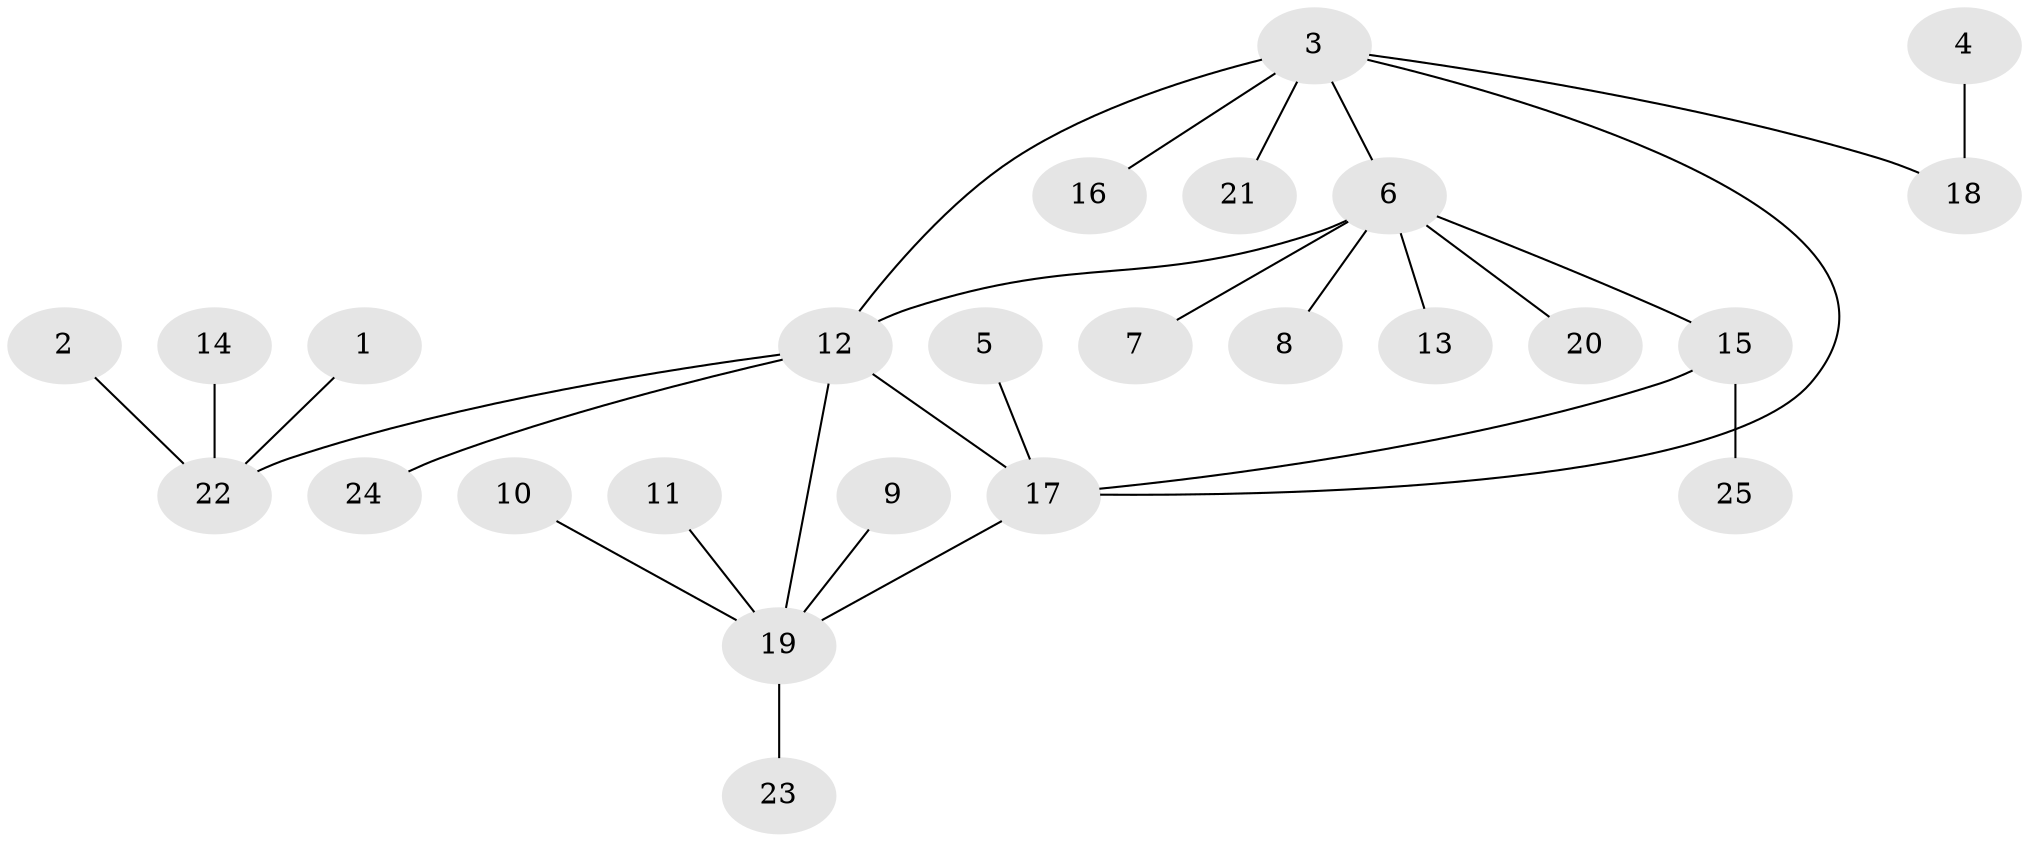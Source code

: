 // original degree distribution, {7: 0.04, 5: 0.06, 6: 0.08, 4: 0.06, 1: 0.58, 2: 0.14, 3: 0.04}
// Generated by graph-tools (version 1.1) at 2025/50/03/09/25 03:50:32]
// undirected, 25 vertices, 28 edges
graph export_dot {
graph [start="1"]
  node [color=gray90,style=filled];
  1;
  2;
  3;
  4;
  5;
  6;
  7;
  8;
  9;
  10;
  11;
  12;
  13;
  14;
  15;
  16;
  17;
  18;
  19;
  20;
  21;
  22;
  23;
  24;
  25;
  1 -- 22 [weight=1.0];
  2 -- 22 [weight=1.0];
  3 -- 6 [weight=1.0];
  3 -- 12 [weight=1.0];
  3 -- 16 [weight=1.0];
  3 -- 17 [weight=1.0];
  3 -- 18 [weight=1.0];
  3 -- 21 [weight=1.0];
  4 -- 18 [weight=1.0];
  5 -- 17 [weight=1.0];
  6 -- 7 [weight=1.0];
  6 -- 8 [weight=1.0];
  6 -- 12 [weight=2.0];
  6 -- 13 [weight=1.0];
  6 -- 15 [weight=1.0];
  6 -- 20 [weight=1.0];
  9 -- 19 [weight=1.0];
  10 -- 19 [weight=1.0];
  11 -- 19 [weight=1.0];
  12 -- 17 [weight=4.0];
  12 -- 19 [weight=1.0];
  12 -- 22 [weight=1.0];
  12 -- 24 [weight=1.0];
  14 -- 22 [weight=1.0];
  15 -- 17 [weight=1.0];
  15 -- 25 [weight=1.0];
  17 -- 19 [weight=1.0];
  19 -- 23 [weight=1.0];
}
